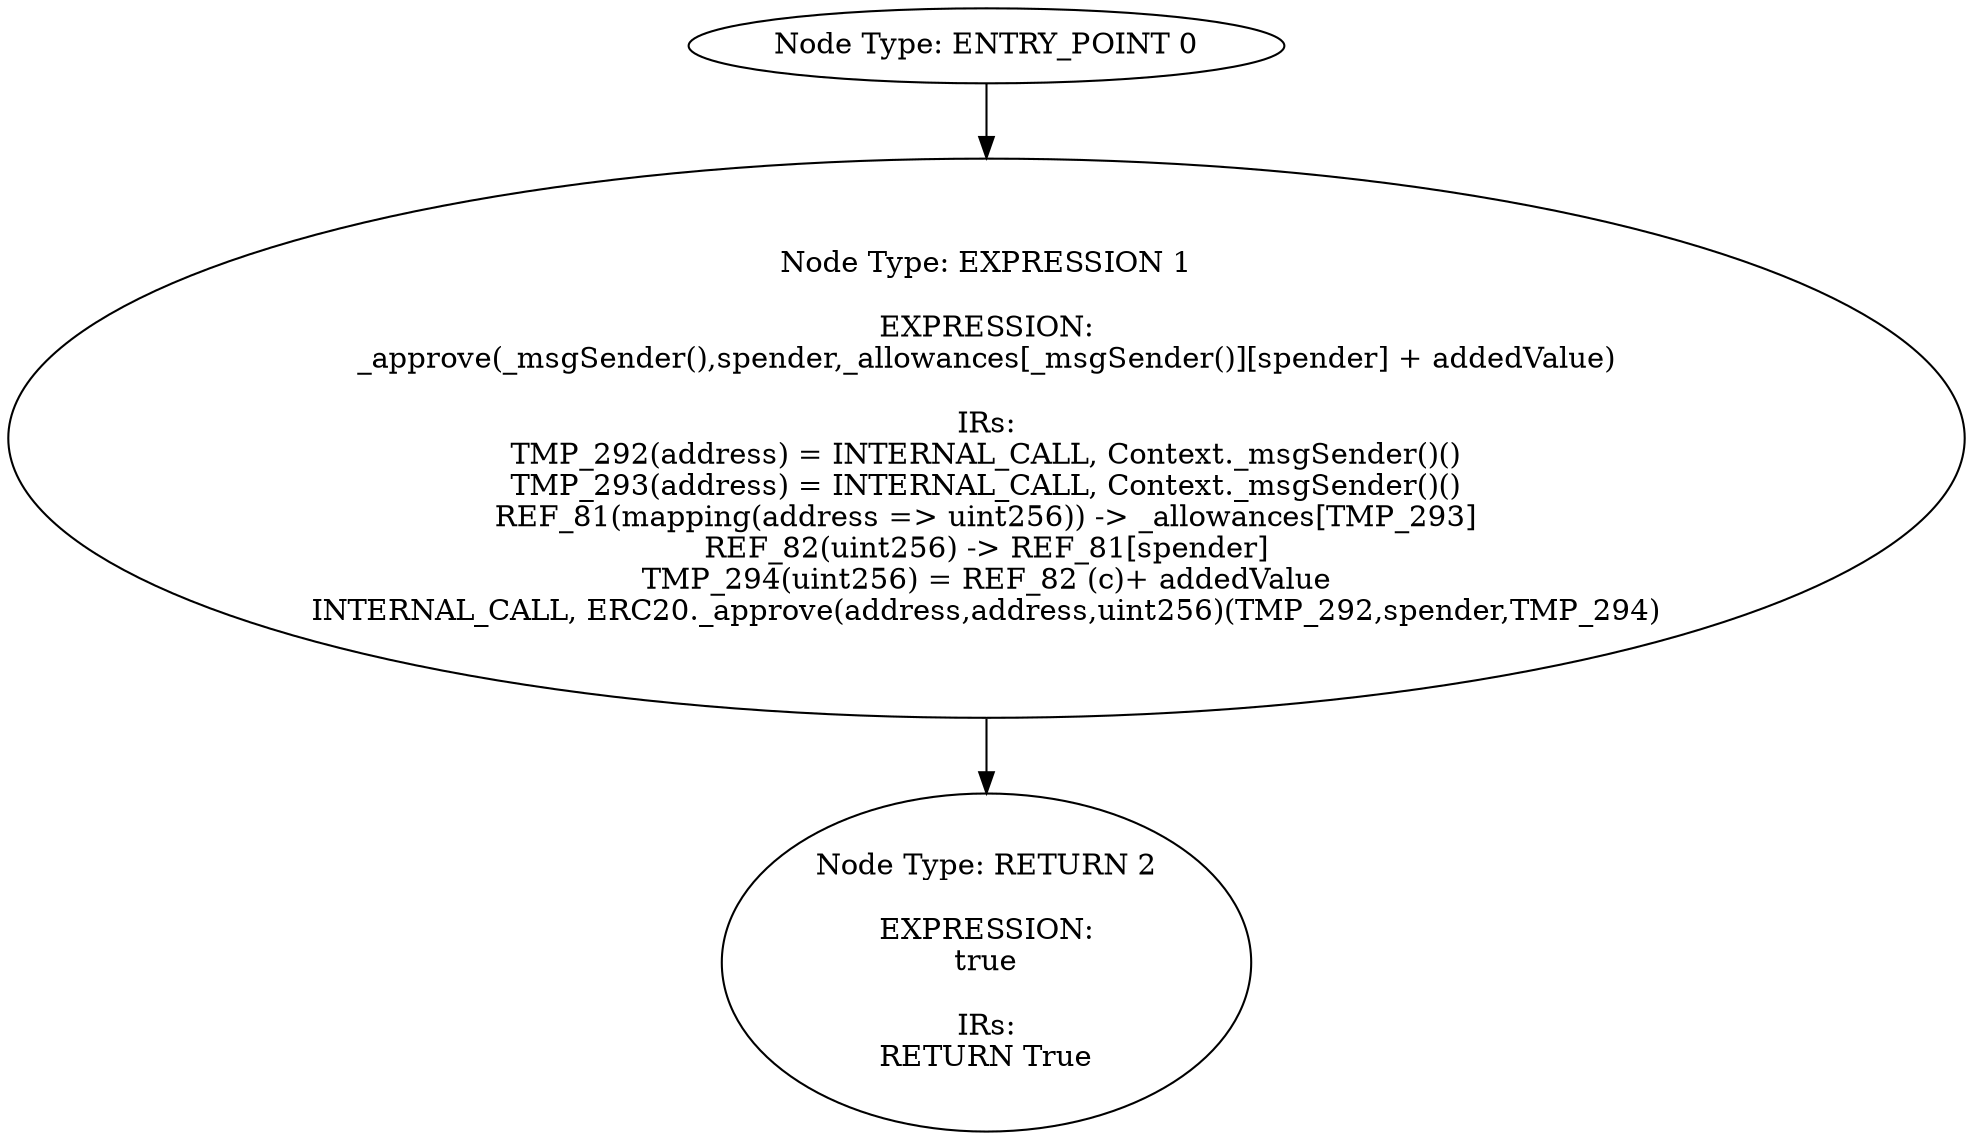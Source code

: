 digraph{
0[label="Node Type: ENTRY_POINT 0
"];
0->1;
1[label="Node Type: EXPRESSION 1

EXPRESSION:
_approve(_msgSender(),spender,_allowances[_msgSender()][spender] + addedValue)

IRs:
TMP_292(address) = INTERNAL_CALL, Context._msgSender()()
TMP_293(address) = INTERNAL_CALL, Context._msgSender()()
REF_81(mapping(address => uint256)) -> _allowances[TMP_293]
REF_82(uint256) -> REF_81[spender]
TMP_294(uint256) = REF_82 (c)+ addedValue
INTERNAL_CALL, ERC20._approve(address,address,uint256)(TMP_292,spender,TMP_294)"];
1->2;
2[label="Node Type: RETURN 2

EXPRESSION:
true

IRs:
RETURN True"];
}
